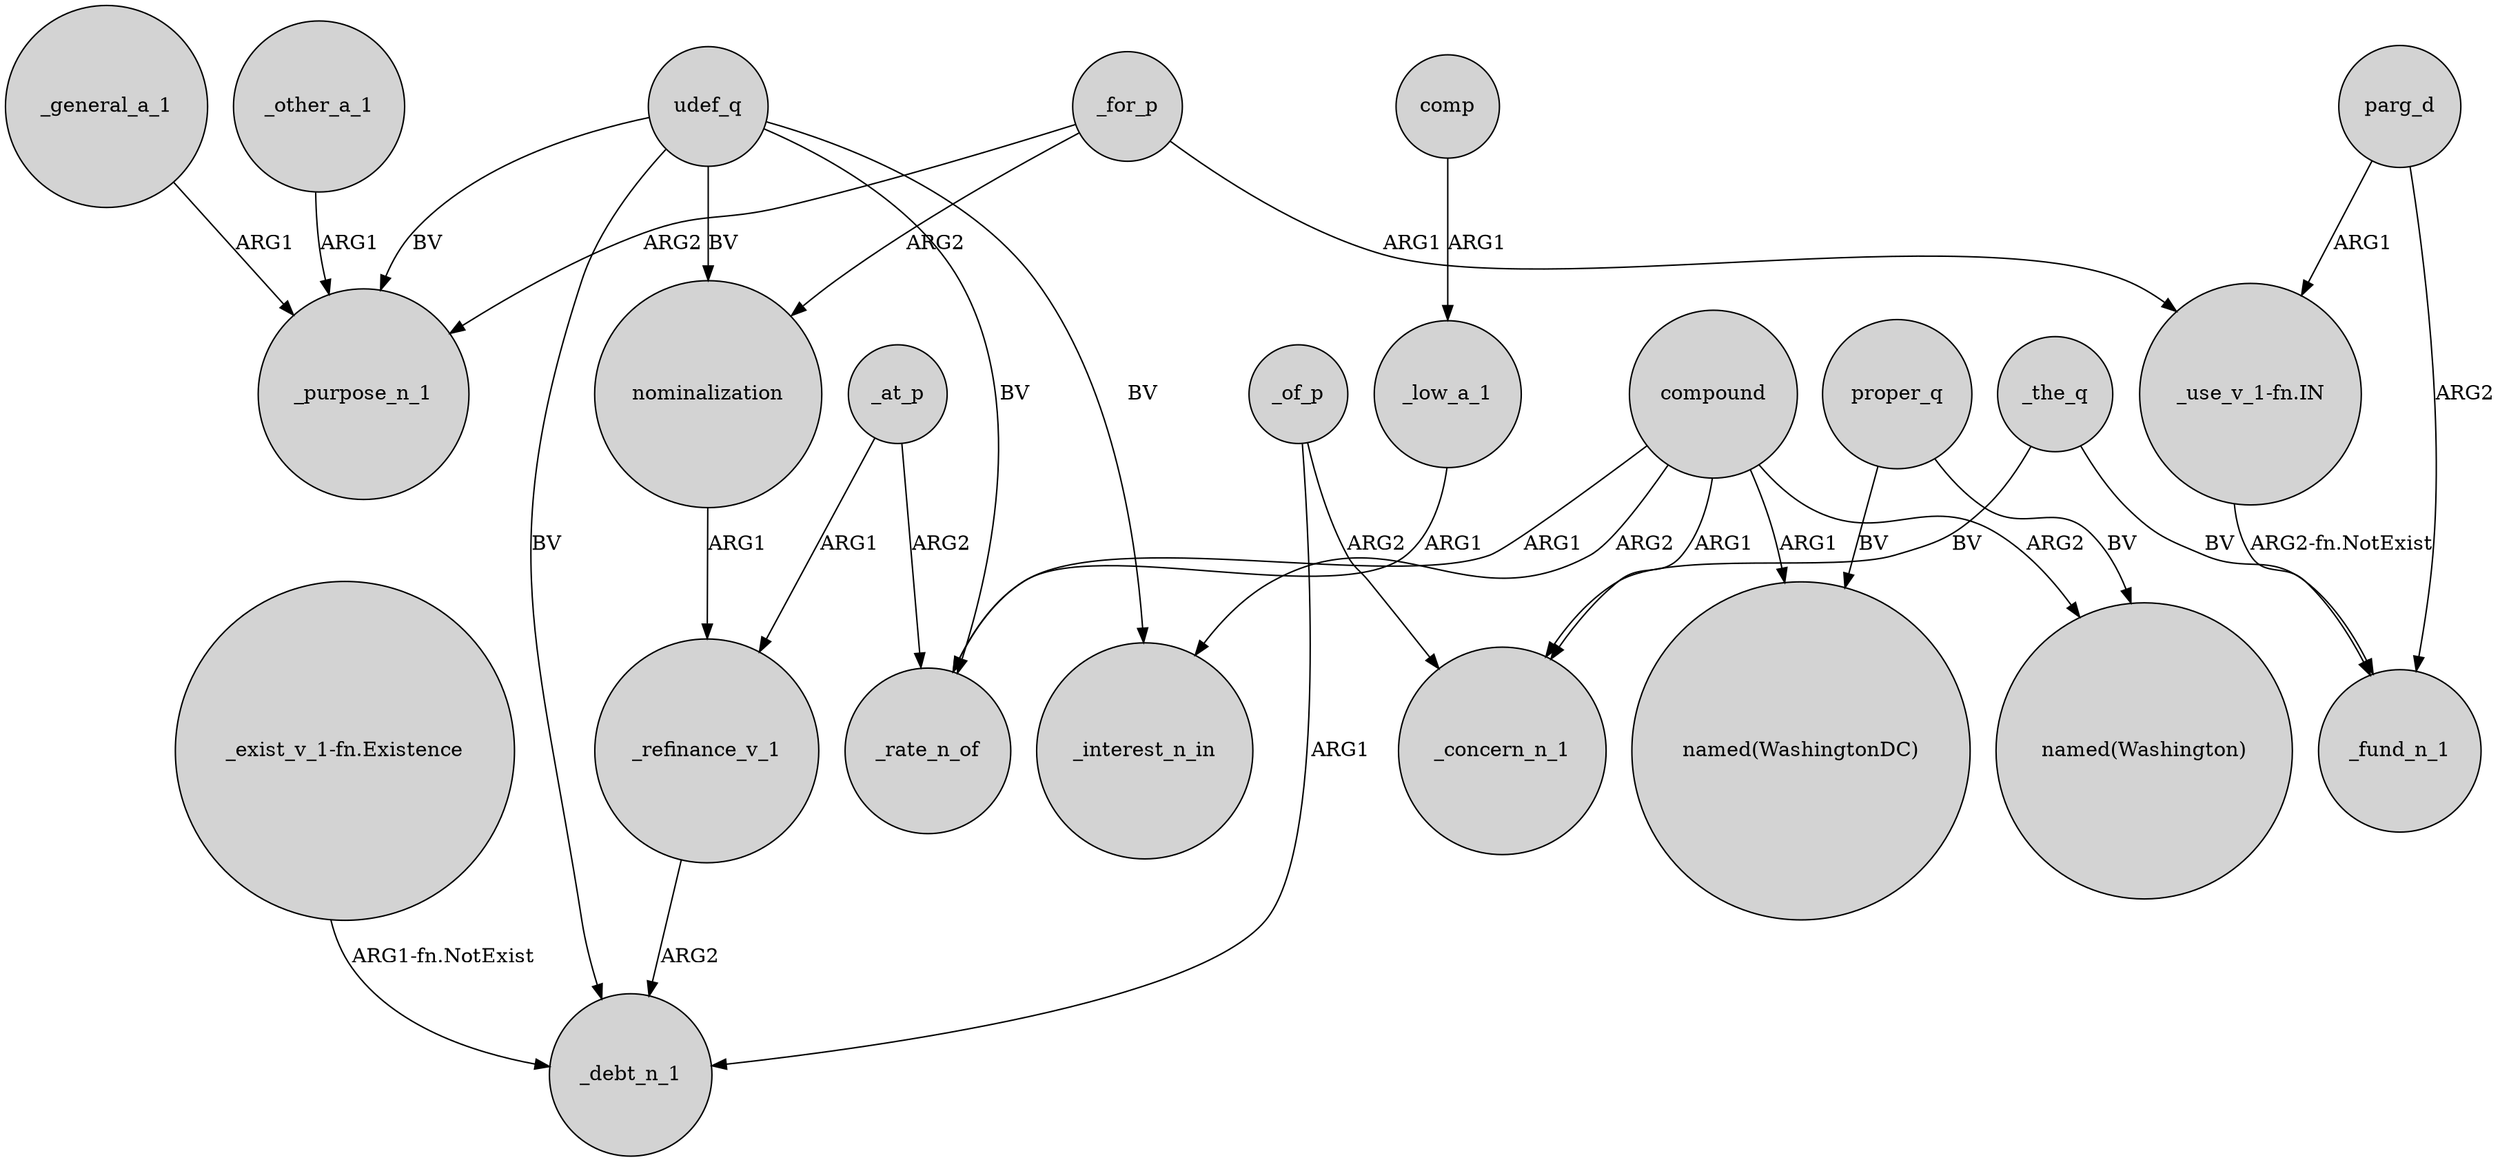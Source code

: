 digraph {
	node [shape=circle style=filled]
	"_exist_v_1-fn.Existence" -> _debt_n_1 [label="ARG1-fn.NotExist"]
	_of_p -> _concern_n_1 [label=ARG2]
	_at_p -> _rate_n_of [label=ARG2]
	_general_a_1 -> _purpose_n_1 [label=ARG1]
	udef_q -> _debt_n_1 [label=BV]
	"_use_v_1-fn.IN" -> _fund_n_1 [label="ARG2-fn.NotExist"]
	compound -> "named(WashingtonDC)" [label=ARG1]
	_for_p -> nominalization [label=ARG2]
	compound -> _rate_n_of [label=ARG1]
	proper_q -> "named(WashingtonDC)" [label=BV]
	udef_q -> _purpose_n_1 [label=BV]
	_at_p -> _refinance_v_1 [label=ARG1]
	udef_q -> _rate_n_of [label=BV]
	udef_q -> _interest_n_in [label=BV]
	parg_d -> _fund_n_1 [label=ARG2]
	_the_q -> _fund_n_1 [label=BV]
	compound -> _interest_n_in [label=ARG2]
	_the_q -> _concern_n_1 [label=BV]
	proper_q -> "named(Washington)" [label=BV]
	_for_p -> _purpose_n_1 [label=ARG2]
	_low_a_1 -> _rate_n_of [label=ARG1]
	parg_d -> "_use_v_1-fn.IN" [label=ARG1]
	_of_p -> _debt_n_1 [label=ARG1]
	udef_q -> nominalization [label=BV]
	_other_a_1 -> _purpose_n_1 [label=ARG1]
	_for_p -> "_use_v_1-fn.IN" [label=ARG1]
	compound -> "named(Washington)" [label=ARG2]
	_refinance_v_1 -> _debt_n_1 [label=ARG2]
	nominalization -> _refinance_v_1 [label=ARG1]
	compound -> _concern_n_1 [label=ARG1]
	comp -> _low_a_1 [label=ARG1]
}

